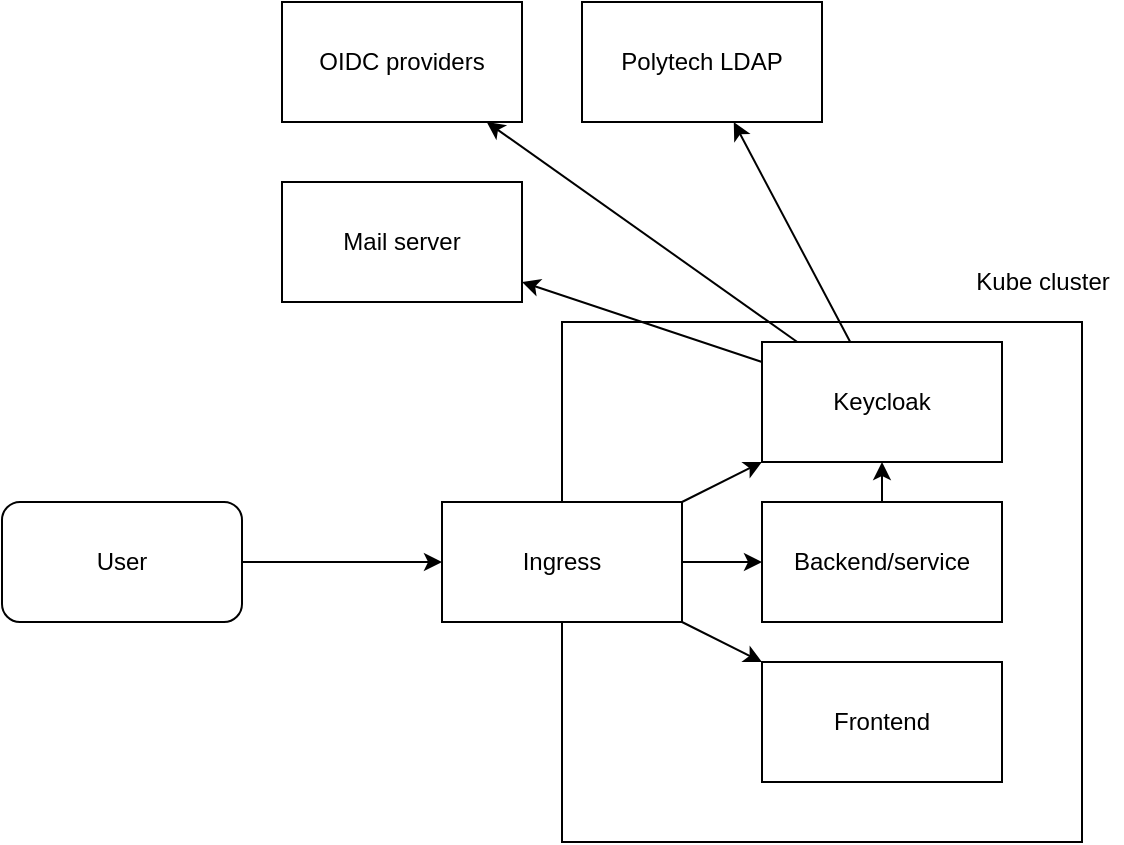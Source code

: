 <mxfile>
    <diagram id="s5Q5G-KH5Y_baTwLwivH" name="Page-1">
        <mxGraphModel dx="1968" dy="1595" grid="1" gridSize="10" guides="1" tooltips="1" connect="1" arrows="1" fold="1" page="1" pageScale="1" pageWidth="850" pageHeight="1100" math="0" shadow="0">
            <root>
                <mxCell id="0"/>
                <mxCell id="1" parent="0"/>
                <mxCell id="2" value="" style="rounded=0;whiteSpace=wrap;html=1;" vertex="1" parent="1">
                    <mxGeometry x="50" y="50" width="260" height="260" as="geometry"/>
                </mxCell>
                <mxCell id="3" value="Kube cluster" style="text;html=1;align=center;verticalAlign=middle;resizable=0;points=[];autosize=1;strokeColor=none;fillColor=none;" vertex="1" parent="1">
                    <mxGeometry x="250" y="20" width="80" height="20" as="geometry"/>
                </mxCell>
                <mxCell id="14" style="edgeStyle=none;html=1;" edge="1" parent="1" source="4" target="7">
                    <mxGeometry relative="1" as="geometry"/>
                </mxCell>
                <mxCell id="15" style="edgeStyle=none;html=1;" edge="1" parent="1" source="4" target="5">
                    <mxGeometry relative="1" as="geometry"/>
                </mxCell>
                <mxCell id="16" style="edgeStyle=none;html=1;" edge="1" parent="1" source="4" target="6">
                    <mxGeometry relative="1" as="geometry"/>
                </mxCell>
                <mxCell id="4" value="Ingress" style="rounded=0;whiteSpace=wrap;html=1;" vertex="1" parent="1">
                    <mxGeometry x="-10" y="140" width="120" height="60" as="geometry"/>
                </mxCell>
                <mxCell id="17" style="edgeStyle=none;html=1;" edge="1" parent="1" source="5" target="7">
                    <mxGeometry relative="1" as="geometry"/>
                </mxCell>
                <mxCell id="5" value="Backend/service" style="rounded=0;whiteSpace=wrap;html=1;" vertex="1" parent="1">
                    <mxGeometry x="150" y="140" width="120" height="60" as="geometry"/>
                </mxCell>
                <mxCell id="6" value="Frontend" style="rounded=0;whiteSpace=wrap;html=1;" vertex="1" parent="1">
                    <mxGeometry x="150" y="220" width="120" height="60" as="geometry"/>
                </mxCell>
                <mxCell id="11" style="edgeStyle=none;html=1;" edge="1" parent="1" source="7" target="10">
                    <mxGeometry relative="1" as="geometry"/>
                </mxCell>
                <mxCell id="12" style="edgeStyle=none;html=1;" edge="1" parent="1" source="7" target="9">
                    <mxGeometry relative="1" as="geometry"/>
                </mxCell>
                <mxCell id="13" style="edgeStyle=none;html=1;" edge="1" parent="1" source="7" target="8">
                    <mxGeometry relative="1" as="geometry"/>
                </mxCell>
                <mxCell id="7" value="Keycloak" style="rounded=0;whiteSpace=wrap;html=1;" vertex="1" parent="1">
                    <mxGeometry x="150" y="60" width="120" height="60" as="geometry"/>
                </mxCell>
                <mxCell id="8" value="Mail server" style="rounded=0;whiteSpace=wrap;html=1;" vertex="1" parent="1">
                    <mxGeometry x="-90" y="-20" width="120" height="60" as="geometry"/>
                </mxCell>
                <mxCell id="9" value="OIDC providers" style="rounded=0;whiteSpace=wrap;html=1;" vertex="1" parent="1">
                    <mxGeometry x="-90" y="-110" width="120" height="60" as="geometry"/>
                </mxCell>
                <mxCell id="10" value="Polytech LDAP" style="rounded=0;whiteSpace=wrap;html=1;" vertex="1" parent="1">
                    <mxGeometry x="60" y="-110" width="120" height="60" as="geometry"/>
                </mxCell>
                <mxCell id="19" style="edgeStyle=none;html=1;" edge="1" parent="1" source="18" target="4">
                    <mxGeometry relative="1" as="geometry"/>
                </mxCell>
                <mxCell id="18" value="User" style="rounded=1;whiteSpace=wrap;html=1;" vertex="1" parent="1">
                    <mxGeometry x="-230" y="140" width="120" height="60" as="geometry"/>
                </mxCell>
            </root>
        </mxGraphModel>
    </diagram>
</mxfile>